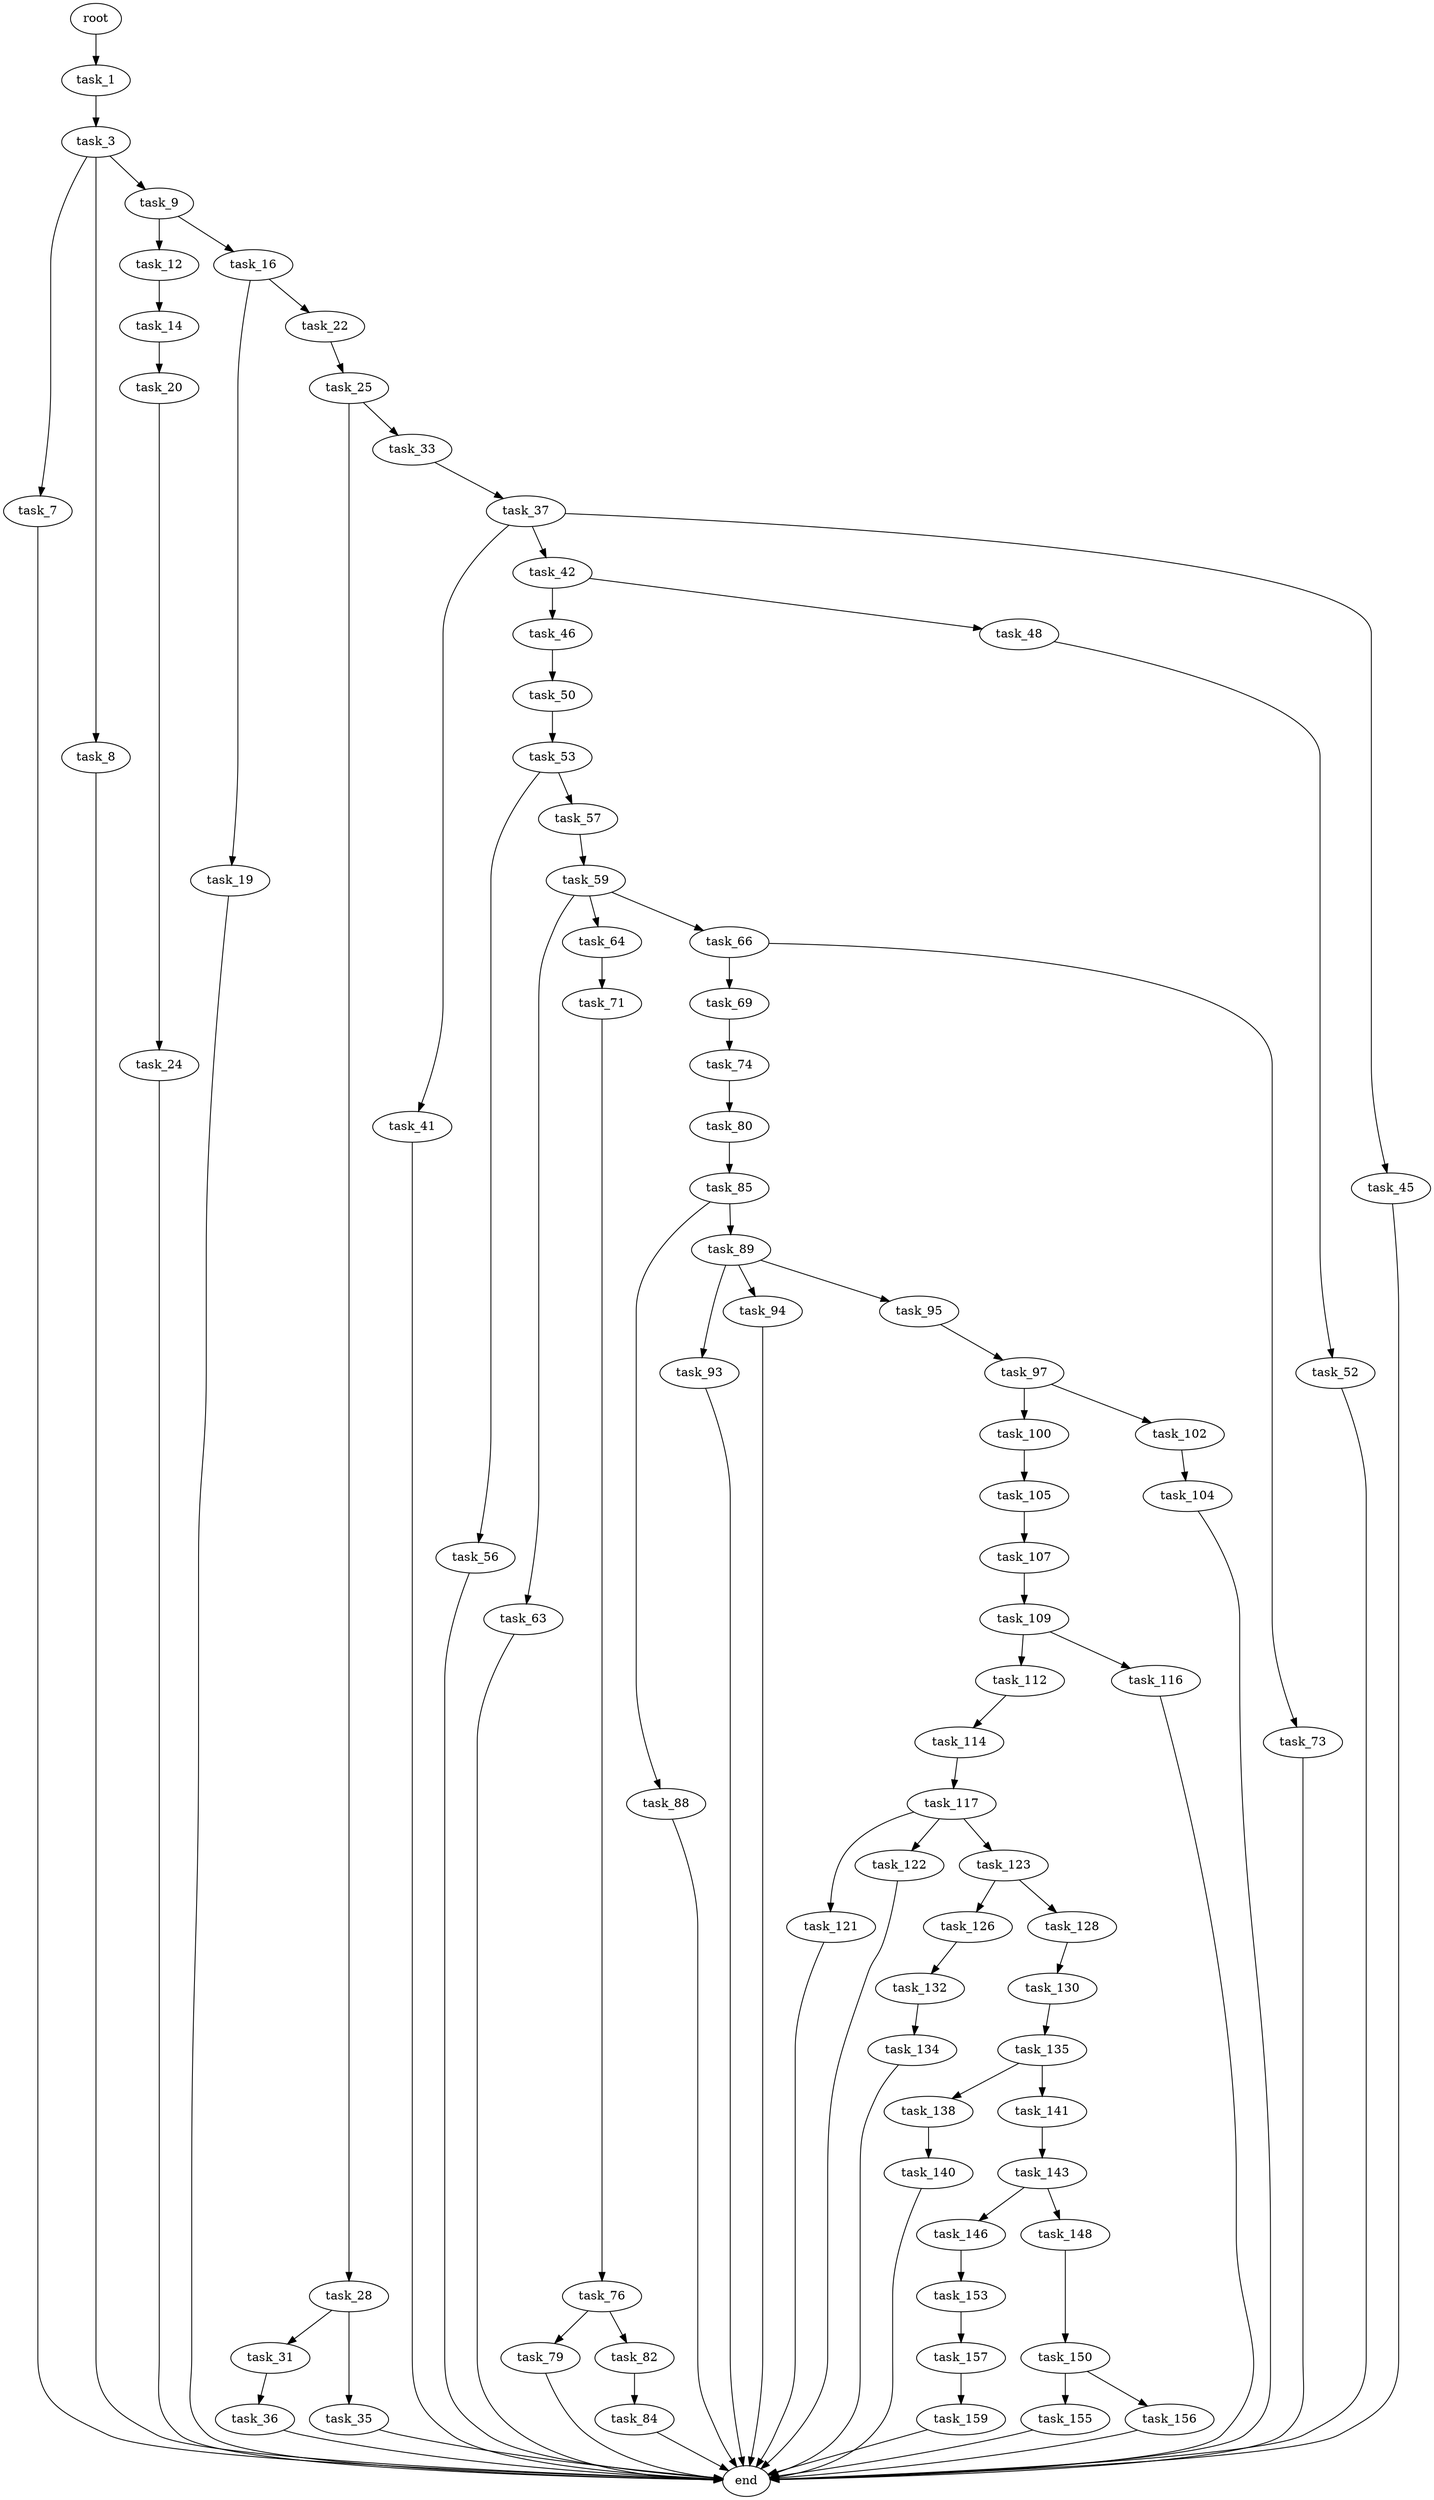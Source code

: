 digraph G {
  root [size="0.000000"];
  task_1 [size="134217728000.000000"];
  task_3 [size="19639620004.000000"];
  task_7 [size="1148252968107.000000"];
  task_8 [size="25896727938.000000"];
  task_9 [size="368293445632.000000"];
  end [size="0.000000"];
  task_12 [size="12186531120.000000"];
  task_16 [size="175200919528.000000"];
  task_14 [size="782757789696.000000"];
  task_20 [size="28991029248.000000"];
  task_19 [size="834135126604.000000"];
  task_22 [size="3879024279.000000"];
  task_24 [size="32399303094.000000"];
  task_25 [size="23605488117.000000"];
  task_28 [size="3708867896.000000"];
  task_33 [size="32738825444.000000"];
  task_31 [size="16466832214.000000"];
  task_35 [size="12938838588.000000"];
  task_36 [size="18349760622.000000"];
  task_37 [size="8589934592.000000"];
  task_41 [size="32336944120.000000"];
  task_42 [size="197545233447.000000"];
  task_45 [size="25915730670.000000"];
  task_46 [size="134217728000.000000"];
  task_48 [size="28076437294.000000"];
  task_50 [size="10872255916.000000"];
  task_52 [size="4413751416.000000"];
  task_53 [size="231928233984.000000"];
  task_56 [size="380897090170.000000"];
  task_57 [size="22418489939.000000"];
  task_59 [size="13241748188.000000"];
  task_63 [size="1933539956.000000"];
  task_64 [size="35687411793.000000"];
  task_66 [size="383383575206.000000"];
  task_71 [size="304823864106.000000"];
  task_69 [size="9061818770.000000"];
  task_73 [size="125646713296.000000"];
  task_74 [size="344477879693.000000"];
  task_76 [size="8842009843.000000"];
  task_80 [size="172756357617.000000"];
  task_79 [size="10436109066.000000"];
  task_82 [size="368293445632.000000"];
  task_85 [size="368293445632.000000"];
  task_84 [size="48661806213.000000"];
  task_88 [size="24617874213.000000"];
  task_89 [size="18123908758.000000"];
  task_93 [size="240435532022.000000"];
  task_94 [size="3681011136.000000"];
  task_95 [size="16925851698.000000"];
  task_97 [size="146188650903.000000"];
  task_100 [size="7426687118.000000"];
  task_102 [size="1117219301.000000"];
  task_105 [size="3939751307.000000"];
  task_104 [size="549755813888.000000"];
  task_107 [size="134217728000.000000"];
  task_109 [size="1073741824000.000000"];
  task_112 [size="12138507354.000000"];
  task_116 [size="549755813888.000000"];
  task_114 [size="3649042727.000000"];
  task_117 [size="1549839996.000000"];
  task_121 [size="7659682138.000000"];
  task_122 [size="68719476736.000000"];
  task_123 [size="13400633877.000000"];
  task_126 [size="786077094816.000000"];
  task_128 [size="25516864002.000000"];
  task_132 [size="68719476736.000000"];
  task_130 [size="7962902102.000000"];
  task_135 [size="17846014160.000000"];
  task_134 [size="12029060779.000000"];
  task_138 [size="14375446992.000000"];
  task_141 [size="20916893938.000000"];
  task_140 [size="593517768.000000"];
  task_143 [size="8589934592.000000"];
  task_146 [size="40991755310.000000"];
  task_148 [size="1073741824000.000000"];
  task_153 [size="253923453777.000000"];
  task_150 [size="350294167103.000000"];
  task_155 [size="65635189451.000000"];
  task_156 [size="1078617144.000000"];
  task_157 [size="17410689468.000000"];
  task_159 [size="316320117375.000000"];

  root -> task_1 [size="1.000000"];
  task_1 -> task_3 [size="209715200.000000"];
  task_3 -> task_7 [size="536870912.000000"];
  task_3 -> task_8 [size="536870912.000000"];
  task_3 -> task_9 [size="536870912.000000"];
  task_7 -> end [size="1.000000"];
  task_8 -> end [size="1.000000"];
  task_9 -> task_12 [size="411041792.000000"];
  task_9 -> task_16 [size="411041792.000000"];
  task_12 -> task_14 [size="301989888.000000"];
  task_16 -> task_19 [size="679477248.000000"];
  task_16 -> task_22 [size="679477248.000000"];
  task_14 -> task_20 [size="679477248.000000"];
  task_20 -> task_24 [size="75497472.000000"];
  task_19 -> end [size="1.000000"];
  task_22 -> task_25 [size="75497472.000000"];
  task_24 -> end [size="1.000000"];
  task_25 -> task_28 [size="75497472.000000"];
  task_25 -> task_33 [size="75497472.000000"];
  task_28 -> task_31 [size="75497472.000000"];
  task_28 -> task_35 [size="75497472.000000"];
  task_33 -> task_37 [size="838860800.000000"];
  task_31 -> task_36 [size="33554432.000000"];
  task_35 -> end [size="1.000000"];
  task_36 -> end [size="1.000000"];
  task_37 -> task_41 [size="33554432.000000"];
  task_37 -> task_42 [size="33554432.000000"];
  task_37 -> task_45 [size="33554432.000000"];
  task_41 -> end [size="1.000000"];
  task_42 -> task_46 [size="209715200.000000"];
  task_42 -> task_48 [size="209715200.000000"];
  task_45 -> end [size="1.000000"];
  task_46 -> task_50 [size="209715200.000000"];
  task_48 -> task_52 [size="838860800.000000"];
  task_50 -> task_53 [size="536870912.000000"];
  task_52 -> end [size="1.000000"];
  task_53 -> task_56 [size="301989888.000000"];
  task_53 -> task_57 [size="301989888.000000"];
  task_56 -> end [size="1.000000"];
  task_57 -> task_59 [size="411041792.000000"];
  task_59 -> task_63 [size="536870912.000000"];
  task_59 -> task_64 [size="536870912.000000"];
  task_59 -> task_66 [size="536870912.000000"];
  task_63 -> end [size="1.000000"];
  task_64 -> task_71 [size="679477248.000000"];
  task_66 -> task_69 [size="301989888.000000"];
  task_66 -> task_73 [size="301989888.000000"];
  task_71 -> task_76 [size="838860800.000000"];
  task_69 -> task_74 [size="536870912.000000"];
  task_73 -> end [size="1.000000"];
  task_74 -> task_80 [size="679477248.000000"];
  task_76 -> task_79 [size="411041792.000000"];
  task_76 -> task_82 [size="411041792.000000"];
  task_80 -> task_85 [size="209715200.000000"];
  task_79 -> end [size="1.000000"];
  task_82 -> task_84 [size="411041792.000000"];
  task_85 -> task_88 [size="411041792.000000"];
  task_85 -> task_89 [size="411041792.000000"];
  task_84 -> end [size="1.000000"];
  task_88 -> end [size="1.000000"];
  task_89 -> task_93 [size="536870912.000000"];
  task_89 -> task_94 [size="536870912.000000"];
  task_89 -> task_95 [size="536870912.000000"];
  task_93 -> end [size="1.000000"];
  task_94 -> end [size="1.000000"];
  task_95 -> task_97 [size="33554432.000000"];
  task_97 -> task_100 [size="679477248.000000"];
  task_97 -> task_102 [size="679477248.000000"];
  task_100 -> task_105 [size="134217728.000000"];
  task_102 -> task_104 [size="75497472.000000"];
  task_105 -> task_107 [size="301989888.000000"];
  task_104 -> end [size="1.000000"];
  task_107 -> task_109 [size="209715200.000000"];
  task_109 -> task_112 [size="838860800.000000"];
  task_109 -> task_116 [size="838860800.000000"];
  task_112 -> task_114 [size="301989888.000000"];
  task_116 -> end [size="1.000000"];
  task_114 -> task_117 [size="75497472.000000"];
  task_117 -> task_121 [size="33554432.000000"];
  task_117 -> task_122 [size="33554432.000000"];
  task_117 -> task_123 [size="33554432.000000"];
  task_121 -> end [size="1.000000"];
  task_122 -> end [size="1.000000"];
  task_123 -> task_126 [size="209715200.000000"];
  task_123 -> task_128 [size="209715200.000000"];
  task_126 -> task_132 [size="536870912.000000"];
  task_128 -> task_130 [size="411041792.000000"];
  task_132 -> task_134 [size="134217728.000000"];
  task_130 -> task_135 [size="134217728.000000"];
  task_135 -> task_138 [size="301989888.000000"];
  task_135 -> task_141 [size="301989888.000000"];
  task_134 -> end [size="1.000000"];
  task_138 -> task_140 [size="536870912.000000"];
  task_141 -> task_143 [size="411041792.000000"];
  task_140 -> end [size="1.000000"];
  task_143 -> task_146 [size="33554432.000000"];
  task_143 -> task_148 [size="33554432.000000"];
  task_146 -> task_153 [size="33554432.000000"];
  task_148 -> task_150 [size="838860800.000000"];
  task_153 -> task_157 [size="209715200.000000"];
  task_150 -> task_155 [size="301989888.000000"];
  task_150 -> task_156 [size="301989888.000000"];
  task_155 -> end [size="1.000000"];
  task_156 -> end [size="1.000000"];
  task_157 -> task_159 [size="301989888.000000"];
  task_159 -> end [size="1.000000"];
}
